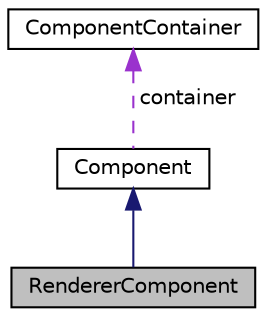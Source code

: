 digraph "RendererComponent"
{
 // LATEX_PDF_SIZE
  edge [fontname="Helvetica",fontsize="10",labelfontname="Helvetica",labelfontsize="10"];
  node [fontname="Helvetica",fontsize="10",shape=record];
  Node2 [label="RendererComponent",height=0.2,width=0.4,color="black", fillcolor="grey75", style="filled", fontcolor="black",tooltip="handles rendering for the parent gameObject"];
  Node3 -> Node2 [dir="back",color="midnightblue",fontsize="10",style="solid",fontname="Helvetica"];
  Node3 [label="Component",height=0.2,width=0.4,color="black", fillcolor="white", style="filled",URL="$class_component.html",tooltip=" "];
  Node4 -> Node3 [dir="back",color="darkorchid3",fontsize="10",style="dashed",label=" container" ,fontname="Helvetica"];
  Node4 [label="ComponentContainer",height=0.2,width=0.4,color="black", fillcolor="white", style="filled",URL="$class_component_container.html",tooltip="Holds all the components that are contained by a game object. Allows for messages to be sent to all c..."];
}
